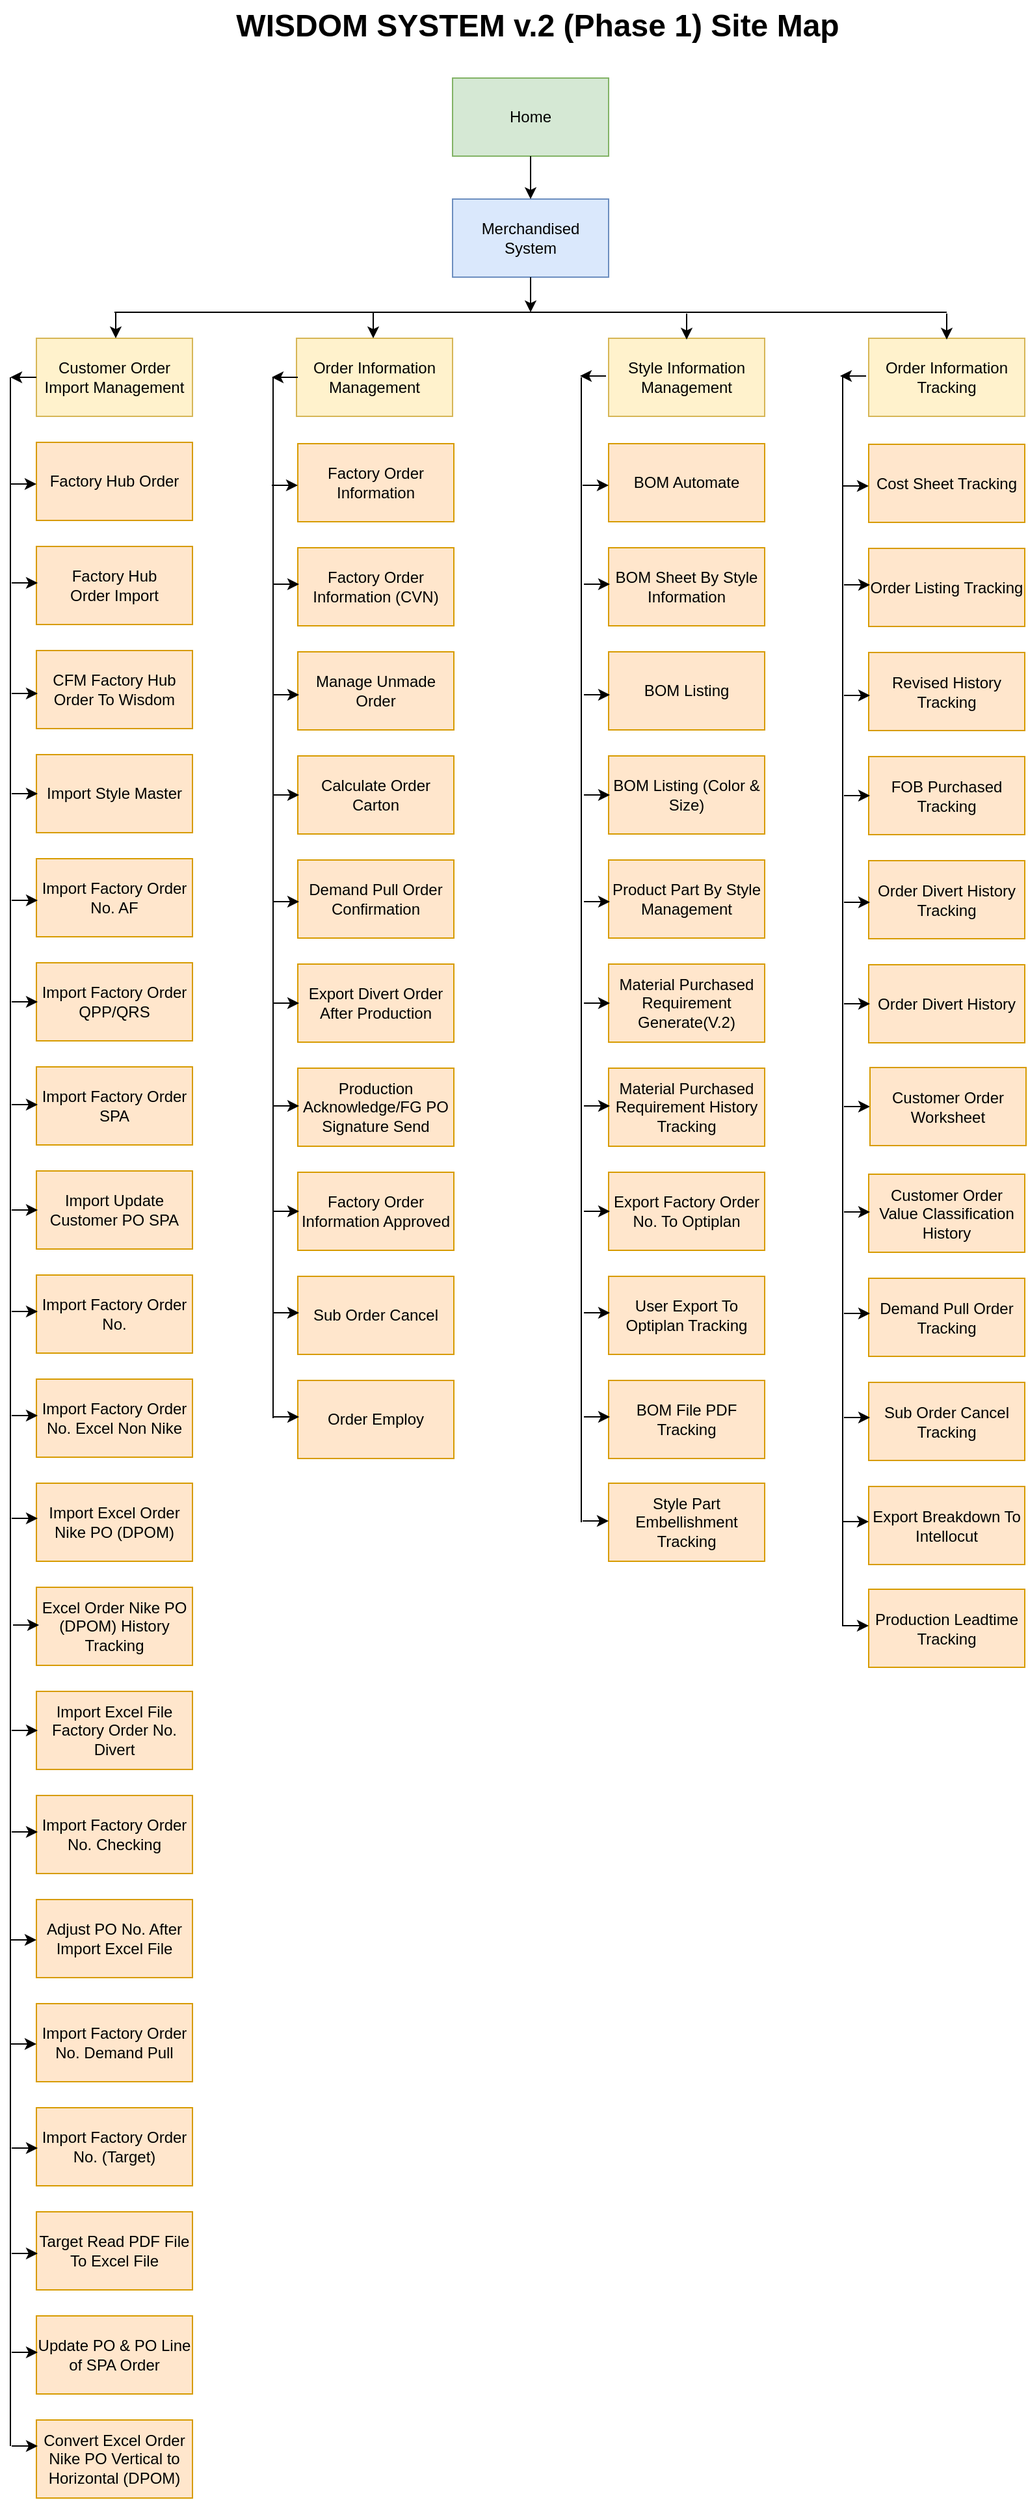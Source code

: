 <mxfile version="26.1.3">
  <diagram name="Page-1" id="Cur46OdMAbrVe5PBTX_T">
    <mxGraphModel dx="1050" dy="557" grid="1" gridSize="10" guides="1" tooltips="1" connect="1" arrows="1" fold="1" page="1" pageScale="1" pageWidth="1100" pageHeight="1700" math="0" shadow="0">
      <root>
        <mxCell id="0" />
        <mxCell id="1" parent="0" />
        <UserObject label="Home" linkTarget="_blank" id="k5f_NmOQ_vTU5sLY7TT8-1">
          <mxCell style="rounded=0;whiteSpace=wrap;html=1;fillColor=#d5e8d4;strokeColor=#82b366;" vertex="1" parent="1">
            <mxGeometry x="360" y="80" width="120" height="60" as="geometry" />
          </mxCell>
        </UserObject>
        <mxCell id="k5f_NmOQ_vTU5sLY7TT8-2" value="WISDOM SYSTEM v.2 (Phase 1) Site Map" style="text;strokeColor=none;fillColor=none;html=1;fontSize=24;fontStyle=1;verticalAlign=middle;align=center;" vertex="1" parent="1">
          <mxGeometry x="375" y="20" width="100" height="40" as="geometry" />
        </mxCell>
        <mxCell id="k5f_NmOQ_vTU5sLY7TT8-3" value="Merchandised System" style="rounded=0;whiteSpace=wrap;html=1;fillColor=#dae8fc;strokeColor=#6c8ebf;" vertex="1" parent="1">
          <mxGeometry x="360" y="173" width="120" height="60" as="geometry" />
        </mxCell>
        <mxCell id="k5f_NmOQ_vTU5sLY7TT8-4" value="Customer Order Import Management" style="rounded=0;whiteSpace=wrap;html=1;fillColor=#fff2cc;strokeColor=#d6b656;" vertex="1" parent="1">
          <mxGeometry x="40" y="280" width="120" height="60" as="geometry" />
        </mxCell>
        <mxCell id="k5f_NmOQ_vTU5sLY7TT8-5" value="Order Information Management" style="rounded=0;whiteSpace=wrap;html=1;fillColor=#fff2cc;strokeColor=#d6b656;" vertex="1" parent="1">
          <mxGeometry x="240" y="280" width="120" height="60" as="geometry" />
        </mxCell>
        <mxCell id="k5f_NmOQ_vTU5sLY7TT8-6" value="Style Information Management" style="rounded=0;whiteSpace=wrap;html=1;fillColor=#fff2cc;strokeColor=#d6b656;" vertex="1" parent="1">
          <mxGeometry x="480" y="280" width="120" height="60" as="geometry" />
        </mxCell>
        <mxCell id="k5f_NmOQ_vTU5sLY7TT8-7" value="Order Information Tracking" style="rounded=0;whiteSpace=wrap;html=1;fillColor=#fff2cc;strokeColor=#d6b656;" vertex="1" parent="1">
          <mxGeometry x="680" y="280" width="120" height="60" as="geometry" />
        </mxCell>
        <mxCell id="k5f_NmOQ_vTU5sLY7TT8-8" value="" style="endArrow=none;html=1;rounded=0;" edge="1" parent="1">
          <mxGeometry width="50" height="50" relative="1" as="geometry">
            <mxPoint x="100" y="260" as="sourcePoint" />
            <mxPoint x="740" y="260" as="targetPoint" />
          </mxGeometry>
        </mxCell>
        <mxCell id="k5f_NmOQ_vTU5sLY7TT8-9" value="" style="endArrow=classic;html=1;rounded=0;exitX=0.5;exitY=1;exitDx=0;exitDy=0;entryX=0.5;entryY=0;entryDx=0;entryDy=0;" edge="1" parent="1" source="k5f_NmOQ_vTU5sLY7TT8-1" target="k5f_NmOQ_vTU5sLY7TT8-3">
          <mxGeometry width="50" height="50" relative="1" as="geometry">
            <mxPoint x="400" y="420" as="sourcePoint" />
            <mxPoint x="450" y="370" as="targetPoint" />
          </mxGeometry>
        </mxCell>
        <mxCell id="k5f_NmOQ_vTU5sLY7TT8-10" value="" style="endArrow=classic;html=1;rounded=0;exitX=0.5;exitY=1;exitDx=0;exitDy=0;" edge="1" parent="1" source="k5f_NmOQ_vTU5sLY7TT8-3">
          <mxGeometry width="50" height="50" relative="1" as="geometry">
            <mxPoint x="420" y="240" as="sourcePoint" />
            <mxPoint x="420" y="260" as="targetPoint" />
          </mxGeometry>
        </mxCell>
        <mxCell id="k5f_NmOQ_vTU5sLY7TT8-11" value="" style="endArrow=classic;html=1;rounded=0;" edge="1" parent="1">
          <mxGeometry width="50" height="50" relative="1" as="geometry">
            <mxPoint x="101" y="260" as="sourcePoint" />
            <mxPoint x="101" y="280" as="targetPoint" />
          </mxGeometry>
        </mxCell>
        <mxCell id="k5f_NmOQ_vTU5sLY7TT8-12" value="" style="endArrow=classic;html=1;rounded=0;" edge="1" parent="1">
          <mxGeometry width="50" height="50" relative="1" as="geometry">
            <mxPoint x="299" y="260" as="sourcePoint" />
            <mxPoint x="299" y="280" as="targetPoint" />
          </mxGeometry>
        </mxCell>
        <mxCell id="k5f_NmOQ_vTU5sLY7TT8-13" value="" style="endArrow=classic;html=1;rounded=0;" edge="1" parent="1">
          <mxGeometry width="50" height="50" relative="1" as="geometry">
            <mxPoint x="540" y="261" as="sourcePoint" />
            <mxPoint x="540" y="281" as="targetPoint" />
          </mxGeometry>
        </mxCell>
        <mxCell id="k5f_NmOQ_vTU5sLY7TT8-14" value="" style="endArrow=classic;html=1;rounded=0;" edge="1" parent="1">
          <mxGeometry width="50" height="50" relative="1" as="geometry">
            <mxPoint x="740" y="261" as="sourcePoint" />
            <mxPoint x="740" y="281" as="targetPoint" />
          </mxGeometry>
        </mxCell>
        <mxCell id="k5f_NmOQ_vTU5sLY7TT8-16" value="Factory Hub Order" style="rounded=0;whiteSpace=wrap;html=1;fillColor=#ffe6cc;strokeColor=#d79b00;" vertex="1" parent="1">
          <mxGeometry x="40" y="360" width="120" height="60" as="geometry" />
        </mxCell>
        <mxCell id="k5f_NmOQ_vTU5sLY7TT8-17" value="Factory Hub Order&amp;nbsp;&lt;span style=&quot;background-color: transparent; color: light-dark(rgb(0, 0, 0), rgb(255, 255, 255));&quot;&gt;Import&lt;/span&gt;" style="rounded=0;whiteSpace=wrap;html=1;fillColor=#ffe6cc;strokeColor=#d79b00;" vertex="1" parent="1">
          <mxGeometry x="40" y="440" width="120" height="60" as="geometry" />
        </mxCell>
        <mxCell id="k5f_NmOQ_vTU5sLY7TT8-18" value="CFM Factory Hub Order To Wisdom" style="rounded=0;whiteSpace=wrap;html=1;fillColor=#ffe6cc;strokeColor=#d79b00;" vertex="1" parent="1">
          <mxGeometry x="40" y="520" width="120" height="60" as="geometry" />
        </mxCell>
        <mxCell id="k5f_NmOQ_vTU5sLY7TT8-19" value="Import Style Master" style="rounded=0;whiteSpace=wrap;html=1;fillColor=#ffe6cc;strokeColor=#d79b00;" vertex="1" parent="1">
          <mxGeometry x="40" y="600" width="120" height="60" as="geometry" />
        </mxCell>
        <mxCell id="k5f_NmOQ_vTU5sLY7TT8-20" value="Import Factory Order No. AF" style="rounded=0;whiteSpace=wrap;html=1;fillColor=#ffe6cc;strokeColor=#d79b00;" vertex="1" parent="1">
          <mxGeometry x="40" y="680" width="120" height="60" as="geometry" />
        </mxCell>
        <mxCell id="k5f_NmOQ_vTU5sLY7TT8-21" value="Import Factory Order QPP/QRS" style="rounded=0;whiteSpace=wrap;html=1;fillColor=#ffe6cc;strokeColor=#d79b00;" vertex="1" parent="1">
          <mxGeometry x="40" y="760" width="120" height="60" as="geometry" />
        </mxCell>
        <mxCell id="k5f_NmOQ_vTU5sLY7TT8-22" value="Import Factory Order SPA" style="rounded=0;whiteSpace=wrap;html=1;fillColor=#ffe6cc;strokeColor=#d79b00;" vertex="1" parent="1">
          <mxGeometry x="40" y="840" width="120" height="60" as="geometry" />
        </mxCell>
        <mxCell id="k5f_NmOQ_vTU5sLY7TT8-23" value="Import Factory Order No. (Target)" style="rounded=0;whiteSpace=wrap;html=1;fillColor=#ffe6cc;strokeColor=#d79b00;" vertex="1" parent="1">
          <mxGeometry x="40" y="1640" width="120" height="60" as="geometry" />
        </mxCell>
        <mxCell id="k5f_NmOQ_vTU5sLY7TT8-24" value="Convert Excel Order Nike PO Vertical to Horizontal (DPOM)" style="rounded=0;whiteSpace=wrap;html=1;fillColor=#ffe6cc;strokeColor=#d79b00;" vertex="1" parent="1">
          <mxGeometry x="40" y="1880" width="120" height="60" as="geometry" />
        </mxCell>
        <mxCell id="k5f_NmOQ_vTU5sLY7TT8-25" value="Update PO &amp;amp; PO Line of SPA Order" style="rounded=0;whiteSpace=wrap;html=1;fillColor=#ffe6cc;strokeColor=#d79b00;" vertex="1" parent="1">
          <mxGeometry x="40" y="1800" width="120" height="60" as="geometry" />
        </mxCell>
        <mxCell id="k5f_NmOQ_vTU5sLY7TT8-26" value="Target Read PDF File To Excel File" style="rounded=0;whiteSpace=wrap;html=1;fillColor=#ffe6cc;strokeColor=#d79b00;" vertex="1" parent="1">
          <mxGeometry x="40" y="1720" width="120" height="60" as="geometry" />
        </mxCell>
        <mxCell id="k5f_NmOQ_vTU5sLY7TT8-27" value="Import Factory Order No. Demand Pull" style="rounded=0;whiteSpace=wrap;html=1;fillColor=#ffe6cc;strokeColor=#d79b00;" vertex="1" parent="1">
          <mxGeometry x="40" y="1560" width="120" height="60" as="geometry" />
        </mxCell>
        <mxCell id="k5f_NmOQ_vTU5sLY7TT8-28" value="Import Excel File Factory Order No. Divert" style="rounded=0;whiteSpace=wrap;html=1;fillColor=#ffe6cc;strokeColor=#d79b00;" vertex="1" parent="1">
          <mxGeometry x="40" y="1320" width="120" height="60" as="geometry" />
        </mxCell>
        <mxCell id="k5f_NmOQ_vTU5sLY7TT8-29" value="Adjust PO No. After Import Excel File" style="rounded=0;whiteSpace=wrap;html=1;fillColor=#ffe6cc;strokeColor=#d79b00;" vertex="1" parent="1">
          <mxGeometry x="40" y="1480" width="120" height="60" as="geometry" />
        </mxCell>
        <mxCell id="k5f_NmOQ_vTU5sLY7TT8-30" value="Import Factory Order No. Checking" style="rounded=0;whiteSpace=wrap;html=1;fillColor=#ffe6cc;strokeColor=#d79b00;" vertex="1" parent="1">
          <mxGeometry x="40" y="1400" width="120" height="60" as="geometry" />
        </mxCell>
        <mxCell id="k5f_NmOQ_vTU5sLY7TT8-31" value="Excel Order Nike PO (DPOM) History Tracking" style="rounded=0;whiteSpace=wrap;html=1;fillColor=#ffe6cc;strokeColor=#d79b00;" vertex="1" parent="1">
          <mxGeometry x="40" y="1240" width="120" height="60" as="geometry" />
        </mxCell>
        <mxCell id="k5f_NmOQ_vTU5sLY7TT8-32" value="Import Excel Order Nike PO (DPOM)" style="rounded=0;whiteSpace=wrap;html=1;fillColor=#ffe6cc;strokeColor=#d79b00;" vertex="1" parent="1">
          <mxGeometry x="40" y="1160" width="120" height="60" as="geometry" />
        </mxCell>
        <mxCell id="k5f_NmOQ_vTU5sLY7TT8-33" value="Import Factory Order No. Excel Non Nike" style="rounded=0;whiteSpace=wrap;html=1;fillColor=#ffe6cc;strokeColor=#d79b00;" vertex="1" parent="1">
          <mxGeometry x="40" y="1080" width="120" height="60" as="geometry" />
        </mxCell>
        <mxCell id="k5f_NmOQ_vTU5sLY7TT8-34" value="Import Factory Order No." style="rounded=0;whiteSpace=wrap;html=1;fillColor=#ffe6cc;strokeColor=#d79b00;" vertex="1" parent="1">
          <mxGeometry x="40" y="1000" width="120" height="60" as="geometry" />
        </mxCell>
        <mxCell id="k5f_NmOQ_vTU5sLY7TT8-35" value="Import Update Customer PO SPA" style="rounded=0;whiteSpace=wrap;html=1;fillColor=#ffe6cc;strokeColor=#d79b00;" vertex="1" parent="1">
          <mxGeometry x="40" y="920" width="120" height="60" as="geometry" />
        </mxCell>
        <mxCell id="k5f_NmOQ_vTU5sLY7TT8-36" value="" style="endArrow=none;html=1;rounded=0;" edge="1" parent="1">
          <mxGeometry width="50" height="50" relative="1" as="geometry">
            <mxPoint x="20" y="1900" as="sourcePoint" />
            <mxPoint x="20" y="310" as="targetPoint" />
          </mxGeometry>
        </mxCell>
        <mxCell id="k5f_NmOQ_vTU5sLY7TT8-39" value="" style="endArrow=classic;html=1;rounded=0;entryX=0;entryY=0.5;entryDx=0;entryDy=0;" edge="1" parent="1">
          <mxGeometry width="50" height="50" relative="1" as="geometry">
            <mxPoint x="20" y="392" as="sourcePoint" />
            <mxPoint x="40" y="392" as="targetPoint" />
          </mxGeometry>
        </mxCell>
        <mxCell id="k5f_NmOQ_vTU5sLY7TT8-40" value="" style="endArrow=classic;html=1;rounded=0;exitX=0;exitY=0.5;exitDx=0;exitDy=0;" edge="1" parent="1" source="k5f_NmOQ_vTU5sLY7TT8-4">
          <mxGeometry width="50" height="50" relative="1" as="geometry">
            <mxPoint x="700" y="440" as="sourcePoint" />
            <mxPoint x="20" y="310" as="targetPoint" />
          </mxGeometry>
        </mxCell>
        <mxCell id="k5f_NmOQ_vTU5sLY7TT8-41" value="" style="endArrow=classic;html=1;rounded=0;entryX=0;entryY=0.5;entryDx=0;entryDy=0;" edge="1" parent="1">
          <mxGeometry width="50" height="50" relative="1" as="geometry">
            <mxPoint x="21" y="468" as="sourcePoint" />
            <mxPoint x="41" y="468" as="targetPoint" />
          </mxGeometry>
        </mxCell>
        <mxCell id="k5f_NmOQ_vTU5sLY7TT8-42" value="" style="endArrow=classic;html=1;rounded=0;entryX=0;entryY=0.5;entryDx=0;entryDy=0;" edge="1" parent="1">
          <mxGeometry width="50" height="50" relative="1" as="geometry">
            <mxPoint x="21" y="1028" as="sourcePoint" />
            <mxPoint x="41" y="1028" as="targetPoint" />
          </mxGeometry>
        </mxCell>
        <mxCell id="k5f_NmOQ_vTU5sLY7TT8-43" value="" style="endArrow=classic;html=1;rounded=0;entryX=0;entryY=0.5;entryDx=0;entryDy=0;" edge="1" parent="1">
          <mxGeometry width="50" height="50" relative="1" as="geometry">
            <mxPoint x="21" y="950" as="sourcePoint" />
            <mxPoint x="41" y="950" as="targetPoint" />
          </mxGeometry>
        </mxCell>
        <mxCell id="k5f_NmOQ_vTU5sLY7TT8-44" value="" style="endArrow=classic;html=1;rounded=0;entryX=0;entryY=0.5;entryDx=0;entryDy=0;" edge="1" parent="1">
          <mxGeometry width="50" height="50" relative="1" as="geometry">
            <mxPoint x="21" y="1108" as="sourcePoint" />
            <mxPoint x="41" y="1108" as="targetPoint" />
          </mxGeometry>
        </mxCell>
        <mxCell id="k5f_NmOQ_vTU5sLY7TT8-45" value="" style="endArrow=classic;html=1;rounded=0;entryX=0;entryY=0.5;entryDx=0;entryDy=0;" edge="1" parent="1">
          <mxGeometry width="50" height="50" relative="1" as="geometry">
            <mxPoint x="21" y="1187" as="sourcePoint" />
            <mxPoint x="41" y="1187" as="targetPoint" />
          </mxGeometry>
        </mxCell>
        <mxCell id="k5f_NmOQ_vTU5sLY7TT8-46" value="" style="endArrow=classic;html=1;rounded=0;entryX=0;entryY=0.5;entryDx=0;entryDy=0;" edge="1" parent="1">
          <mxGeometry width="50" height="50" relative="1" as="geometry">
            <mxPoint x="22" y="1269" as="sourcePoint" />
            <mxPoint x="42" y="1269" as="targetPoint" />
          </mxGeometry>
        </mxCell>
        <mxCell id="k5f_NmOQ_vTU5sLY7TT8-47" value="" style="endArrow=classic;html=1;rounded=0;entryX=0;entryY=0.5;entryDx=0;entryDy=0;" edge="1" parent="1">
          <mxGeometry width="50" height="50" relative="1" as="geometry">
            <mxPoint x="21" y="1350" as="sourcePoint" />
            <mxPoint x="41" y="1350" as="targetPoint" />
          </mxGeometry>
        </mxCell>
        <mxCell id="k5f_NmOQ_vTU5sLY7TT8-48" value="" style="endArrow=classic;html=1;rounded=0;entryX=0;entryY=0.5;entryDx=0;entryDy=0;" edge="1" parent="1">
          <mxGeometry width="50" height="50" relative="1" as="geometry">
            <mxPoint x="21" y="1428" as="sourcePoint" />
            <mxPoint x="41" y="1428" as="targetPoint" />
          </mxGeometry>
        </mxCell>
        <mxCell id="k5f_NmOQ_vTU5sLY7TT8-49" value="" style="endArrow=classic;html=1;rounded=0;entryX=0;entryY=0.5;entryDx=0;entryDy=0;" edge="1" parent="1">
          <mxGeometry width="50" height="50" relative="1" as="geometry">
            <mxPoint x="20" y="1511" as="sourcePoint" />
            <mxPoint x="40" y="1511" as="targetPoint" />
          </mxGeometry>
        </mxCell>
        <mxCell id="k5f_NmOQ_vTU5sLY7TT8-50" value="" style="endArrow=classic;html=1;rounded=0;entryX=0;entryY=0.5;entryDx=0;entryDy=0;" edge="1" parent="1">
          <mxGeometry width="50" height="50" relative="1" as="geometry">
            <mxPoint x="20" y="1591" as="sourcePoint" />
            <mxPoint x="40" y="1591" as="targetPoint" />
          </mxGeometry>
        </mxCell>
        <mxCell id="k5f_NmOQ_vTU5sLY7TT8-52" value="" style="endArrow=classic;html=1;rounded=0;entryX=0;entryY=0.5;entryDx=0;entryDy=0;" edge="1" parent="1">
          <mxGeometry width="50" height="50" relative="1" as="geometry">
            <mxPoint x="21" y="1671" as="sourcePoint" />
            <mxPoint x="41" y="1671" as="targetPoint" />
          </mxGeometry>
        </mxCell>
        <mxCell id="k5f_NmOQ_vTU5sLY7TT8-61" value="" style="endArrow=classic;html=1;rounded=0;entryX=0;entryY=0.5;entryDx=0;entryDy=0;" edge="1" parent="1">
          <mxGeometry width="50" height="50" relative="1" as="geometry">
            <mxPoint x="21" y="1900" as="sourcePoint" />
            <mxPoint x="41" y="1900" as="targetPoint" />
          </mxGeometry>
        </mxCell>
        <mxCell id="k5f_NmOQ_vTU5sLY7TT8-62" value="" style="endArrow=classic;html=1;rounded=0;entryX=0;entryY=0.5;entryDx=0;entryDy=0;" edge="1" parent="1">
          <mxGeometry width="50" height="50" relative="1" as="geometry">
            <mxPoint x="21" y="1828" as="sourcePoint" />
            <mxPoint x="41" y="1828" as="targetPoint" />
          </mxGeometry>
        </mxCell>
        <mxCell id="k5f_NmOQ_vTU5sLY7TT8-63" value="" style="endArrow=classic;html=1;rounded=0;entryX=0;entryY=0.5;entryDx=0;entryDy=0;" edge="1" parent="1">
          <mxGeometry width="50" height="50" relative="1" as="geometry">
            <mxPoint x="21" y="1752" as="sourcePoint" />
            <mxPoint x="41" y="1752" as="targetPoint" />
          </mxGeometry>
        </mxCell>
        <mxCell id="k5f_NmOQ_vTU5sLY7TT8-65" value="" style="endArrow=classic;html=1;rounded=0;entryX=0;entryY=0.5;entryDx=0;entryDy=0;" edge="1" parent="1">
          <mxGeometry width="50" height="50" relative="1" as="geometry">
            <mxPoint x="21" y="869" as="sourcePoint" />
            <mxPoint x="41" y="869" as="targetPoint" />
          </mxGeometry>
        </mxCell>
        <mxCell id="k5f_NmOQ_vTU5sLY7TT8-66" value="" style="endArrow=classic;html=1;rounded=0;entryX=0;entryY=0.5;entryDx=0;entryDy=0;" edge="1" parent="1">
          <mxGeometry width="50" height="50" relative="1" as="geometry">
            <mxPoint x="21" y="790" as="sourcePoint" />
            <mxPoint x="41" y="790" as="targetPoint" />
          </mxGeometry>
        </mxCell>
        <mxCell id="k5f_NmOQ_vTU5sLY7TT8-67" value="" style="endArrow=classic;html=1;rounded=0;entryX=0;entryY=0.5;entryDx=0;entryDy=0;" edge="1" parent="1">
          <mxGeometry width="50" height="50" relative="1" as="geometry">
            <mxPoint x="21" y="712" as="sourcePoint" />
            <mxPoint x="41" y="712" as="targetPoint" />
          </mxGeometry>
        </mxCell>
        <mxCell id="k5f_NmOQ_vTU5sLY7TT8-68" value="" style="endArrow=classic;html=1;rounded=0;entryX=0;entryY=0.5;entryDx=0;entryDy=0;" edge="1" parent="1">
          <mxGeometry width="50" height="50" relative="1" as="geometry">
            <mxPoint x="21" y="630" as="sourcePoint" />
            <mxPoint x="41" y="630" as="targetPoint" />
          </mxGeometry>
        </mxCell>
        <mxCell id="k5f_NmOQ_vTU5sLY7TT8-69" value="" style="endArrow=classic;html=1;rounded=0;entryX=0;entryY=0.5;entryDx=0;entryDy=0;" edge="1" parent="1">
          <mxGeometry width="50" height="50" relative="1" as="geometry">
            <mxPoint x="21" y="553" as="sourcePoint" />
            <mxPoint x="41" y="553" as="targetPoint" />
          </mxGeometry>
        </mxCell>
        <mxCell id="k5f_NmOQ_vTU5sLY7TT8-70" value="Factory Order Information" style="rounded=0;whiteSpace=wrap;html=1;fillColor=#ffe6cc;strokeColor=#d79b00;" vertex="1" parent="1">
          <mxGeometry x="241" y="361" width="120" height="60" as="geometry" />
        </mxCell>
        <mxCell id="k5f_NmOQ_vTU5sLY7TT8-71" value="Factory Order Information (CVN)" style="rounded=0;whiteSpace=wrap;html=1;fillColor=#ffe6cc;strokeColor=#d79b00;" vertex="1" parent="1">
          <mxGeometry x="241" y="441" width="120" height="60" as="geometry" />
        </mxCell>
        <mxCell id="k5f_NmOQ_vTU5sLY7TT8-72" value="Manage Unmade Order" style="rounded=0;whiteSpace=wrap;html=1;fillColor=#ffe6cc;strokeColor=#d79b00;" vertex="1" parent="1">
          <mxGeometry x="241" y="521" width="120" height="60" as="geometry" />
        </mxCell>
        <mxCell id="k5f_NmOQ_vTU5sLY7TT8-73" value="Calculate Order Carton" style="rounded=0;whiteSpace=wrap;html=1;fillColor=#ffe6cc;strokeColor=#d79b00;" vertex="1" parent="1">
          <mxGeometry x="241" y="601" width="120" height="60" as="geometry" />
        </mxCell>
        <mxCell id="k5f_NmOQ_vTU5sLY7TT8-74" value="Demand Pull Order Confirmation" style="rounded=0;whiteSpace=wrap;html=1;fillColor=#ffe6cc;strokeColor=#d79b00;" vertex="1" parent="1">
          <mxGeometry x="241" y="681" width="120" height="60" as="geometry" />
        </mxCell>
        <mxCell id="k5f_NmOQ_vTU5sLY7TT8-75" value="Export Divert Order After Production" style="rounded=0;whiteSpace=wrap;html=1;fillColor=#ffe6cc;strokeColor=#d79b00;" vertex="1" parent="1">
          <mxGeometry x="241" y="761" width="120" height="60" as="geometry" />
        </mxCell>
        <mxCell id="k5f_NmOQ_vTU5sLY7TT8-76" value="Production Acknowledge/FG PO Signature Send" style="rounded=0;whiteSpace=wrap;html=1;fillColor=#ffe6cc;strokeColor=#d79b00;" vertex="1" parent="1">
          <mxGeometry x="241" y="841" width="120" height="60" as="geometry" />
        </mxCell>
        <mxCell id="k5f_NmOQ_vTU5sLY7TT8-87" value="Order Employ" style="rounded=0;whiteSpace=wrap;html=1;fillColor=#ffe6cc;strokeColor=#d79b00;" vertex="1" parent="1">
          <mxGeometry x="241" y="1081" width="120" height="60" as="geometry" />
        </mxCell>
        <mxCell id="k5f_NmOQ_vTU5sLY7TT8-88" value="Sub Order Cancel" style="rounded=0;whiteSpace=wrap;html=1;fillColor=#ffe6cc;strokeColor=#d79b00;" vertex="1" parent="1">
          <mxGeometry x="241" y="1001" width="120" height="60" as="geometry" />
        </mxCell>
        <mxCell id="k5f_NmOQ_vTU5sLY7TT8-89" value="Factory Order Information Approved" style="rounded=0;whiteSpace=wrap;html=1;fillColor=#ffe6cc;strokeColor=#d79b00;" vertex="1" parent="1">
          <mxGeometry x="241" y="921" width="120" height="60" as="geometry" />
        </mxCell>
        <mxCell id="k5f_NmOQ_vTU5sLY7TT8-90" value="" style="endArrow=classic;html=1;rounded=0;entryX=0;entryY=0.5;entryDx=0;entryDy=0;" edge="1" parent="1">
          <mxGeometry width="50" height="50" relative="1" as="geometry">
            <mxPoint x="221" y="393" as="sourcePoint" />
            <mxPoint x="241" y="393" as="targetPoint" />
          </mxGeometry>
        </mxCell>
        <mxCell id="k5f_NmOQ_vTU5sLY7TT8-91" value="" style="endArrow=classic;html=1;rounded=0;entryX=0;entryY=0.5;entryDx=0;entryDy=0;" edge="1" parent="1">
          <mxGeometry width="50" height="50" relative="1" as="geometry">
            <mxPoint x="222" y="469" as="sourcePoint" />
            <mxPoint x="242" y="469" as="targetPoint" />
          </mxGeometry>
        </mxCell>
        <mxCell id="k5f_NmOQ_vTU5sLY7TT8-92" value="" style="endArrow=classic;html=1;rounded=0;entryX=0;entryY=0.5;entryDx=0;entryDy=0;" edge="1" parent="1">
          <mxGeometry width="50" height="50" relative="1" as="geometry">
            <mxPoint x="222" y="1029" as="sourcePoint" />
            <mxPoint x="242" y="1029" as="targetPoint" />
          </mxGeometry>
        </mxCell>
        <mxCell id="k5f_NmOQ_vTU5sLY7TT8-93" value="" style="endArrow=classic;html=1;rounded=0;entryX=0;entryY=0.5;entryDx=0;entryDy=0;" edge="1" parent="1">
          <mxGeometry width="50" height="50" relative="1" as="geometry">
            <mxPoint x="222" y="951" as="sourcePoint" />
            <mxPoint x="242" y="951" as="targetPoint" />
          </mxGeometry>
        </mxCell>
        <mxCell id="k5f_NmOQ_vTU5sLY7TT8-94" value="" style="endArrow=classic;html=1;rounded=0;entryX=0;entryY=0.5;entryDx=0;entryDy=0;" edge="1" parent="1">
          <mxGeometry width="50" height="50" relative="1" as="geometry">
            <mxPoint x="222" y="1109" as="sourcePoint" />
            <mxPoint x="242" y="1109" as="targetPoint" />
          </mxGeometry>
        </mxCell>
        <mxCell id="k5f_NmOQ_vTU5sLY7TT8-105" value="" style="endArrow=classic;html=1;rounded=0;entryX=0;entryY=0.5;entryDx=0;entryDy=0;" edge="1" parent="1">
          <mxGeometry width="50" height="50" relative="1" as="geometry">
            <mxPoint x="222" y="870" as="sourcePoint" />
            <mxPoint x="242" y="870" as="targetPoint" />
          </mxGeometry>
        </mxCell>
        <mxCell id="k5f_NmOQ_vTU5sLY7TT8-106" value="" style="endArrow=classic;html=1;rounded=0;entryX=0;entryY=0.5;entryDx=0;entryDy=0;" edge="1" parent="1">
          <mxGeometry width="50" height="50" relative="1" as="geometry">
            <mxPoint x="222" y="791" as="sourcePoint" />
            <mxPoint x="242" y="791" as="targetPoint" />
          </mxGeometry>
        </mxCell>
        <mxCell id="k5f_NmOQ_vTU5sLY7TT8-107" value="" style="endArrow=classic;html=1;rounded=0;entryX=0;entryY=0.5;entryDx=0;entryDy=0;" edge="1" parent="1">
          <mxGeometry width="50" height="50" relative="1" as="geometry">
            <mxPoint x="222" y="713" as="sourcePoint" />
            <mxPoint x="242" y="713" as="targetPoint" />
          </mxGeometry>
        </mxCell>
        <mxCell id="k5f_NmOQ_vTU5sLY7TT8-108" value="" style="endArrow=classic;html=1;rounded=0;entryX=0;entryY=0.5;entryDx=0;entryDy=0;" edge="1" parent="1">
          <mxGeometry width="50" height="50" relative="1" as="geometry">
            <mxPoint x="222" y="631" as="sourcePoint" />
            <mxPoint x="242" y="631" as="targetPoint" />
          </mxGeometry>
        </mxCell>
        <mxCell id="k5f_NmOQ_vTU5sLY7TT8-109" value="" style="endArrow=classic;html=1;rounded=0;entryX=0;entryY=0.5;entryDx=0;entryDy=0;" edge="1" parent="1">
          <mxGeometry width="50" height="50" relative="1" as="geometry">
            <mxPoint x="222" y="554" as="sourcePoint" />
            <mxPoint x="242" y="554" as="targetPoint" />
          </mxGeometry>
        </mxCell>
        <mxCell id="k5f_NmOQ_vTU5sLY7TT8-110" value="" style="endArrow=none;html=1;rounded=0;" edge="1" parent="1">
          <mxGeometry width="50" height="50" relative="1" as="geometry">
            <mxPoint x="222" y="1110" as="sourcePoint" />
            <mxPoint x="222" y="310" as="targetPoint" />
          </mxGeometry>
        </mxCell>
        <mxCell id="k5f_NmOQ_vTU5sLY7TT8-111" value="" style="endArrow=classic;html=1;rounded=0;exitX=0;exitY=0.5;exitDx=0;exitDy=0;" edge="1" parent="1">
          <mxGeometry width="50" height="50" relative="1" as="geometry">
            <mxPoint x="241" y="310" as="sourcePoint" />
            <mxPoint x="221" y="310" as="targetPoint" />
          </mxGeometry>
        </mxCell>
        <mxCell id="k5f_NmOQ_vTU5sLY7TT8-112" value="BOM Automate" style="rounded=0;whiteSpace=wrap;html=1;fillColor=#ffe6cc;strokeColor=#d79b00;" vertex="1" parent="1">
          <mxGeometry x="480" y="361" width="120" height="60" as="geometry" />
        </mxCell>
        <mxCell id="k5f_NmOQ_vTU5sLY7TT8-113" value="BOM Sheet By Style Information" style="rounded=0;whiteSpace=wrap;html=1;fillColor=#ffe6cc;strokeColor=#d79b00;" vertex="1" parent="1">
          <mxGeometry x="480" y="441" width="120" height="60" as="geometry" />
        </mxCell>
        <mxCell id="k5f_NmOQ_vTU5sLY7TT8-114" value="BOM Listing" style="rounded=0;whiteSpace=wrap;html=1;fillColor=#ffe6cc;strokeColor=#d79b00;" vertex="1" parent="1">
          <mxGeometry x="480" y="521" width="120" height="60" as="geometry" />
        </mxCell>
        <mxCell id="k5f_NmOQ_vTU5sLY7TT8-115" value="BOM Listing (Color &amp;amp; Size)" style="rounded=0;whiteSpace=wrap;html=1;fillColor=#ffe6cc;strokeColor=#d79b00;" vertex="1" parent="1">
          <mxGeometry x="480" y="601" width="120" height="60" as="geometry" />
        </mxCell>
        <mxCell id="k5f_NmOQ_vTU5sLY7TT8-116" value="Product Part By Style Management" style="rounded=0;whiteSpace=wrap;html=1;fillColor=#ffe6cc;strokeColor=#d79b00;" vertex="1" parent="1">
          <mxGeometry x="480" y="681" width="120" height="60" as="geometry" />
        </mxCell>
        <mxCell id="k5f_NmOQ_vTU5sLY7TT8-117" value="Material Purchased Requirement Generate(V.2)" style="rounded=0;whiteSpace=wrap;html=1;fillColor=#ffe6cc;strokeColor=#d79b00;" vertex="1" parent="1">
          <mxGeometry x="480" y="761" width="120" height="60" as="geometry" />
        </mxCell>
        <mxCell id="k5f_NmOQ_vTU5sLY7TT8-118" value="Material Purchased Requirement History Tracking" style="rounded=0;whiteSpace=wrap;html=1;fillColor=#ffe6cc;strokeColor=#d79b00;" vertex="1" parent="1">
          <mxGeometry x="480" y="841" width="120" height="60" as="geometry" />
        </mxCell>
        <mxCell id="k5f_NmOQ_vTU5sLY7TT8-119" value="BOM File PDF Tracking" style="rounded=0;whiteSpace=wrap;html=1;fillColor=#ffe6cc;strokeColor=#d79b00;" vertex="1" parent="1">
          <mxGeometry x="480" y="1081" width="120" height="60" as="geometry" />
        </mxCell>
        <mxCell id="k5f_NmOQ_vTU5sLY7TT8-120" value="User Export To Optiplan Tracking" style="rounded=0;whiteSpace=wrap;html=1;fillColor=#ffe6cc;strokeColor=#d79b00;" vertex="1" parent="1">
          <mxGeometry x="480" y="1001" width="120" height="60" as="geometry" />
        </mxCell>
        <mxCell id="k5f_NmOQ_vTU5sLY7TT8-121" value="Export Factory Order No. To Optiplan" style="rounded=0;whiteSpace=wrap;html=1;fillColor=#ffe6cc;strokeColor=#d79b00;" vertex="1" parent="1">
          <mxGeometry x="480" y="921" width="120" height="60" as="geometry" />
        </mxCell>
        <mxCell id="k5f_NmOQ_vTU5sLY7TT8-122" value="" style="endArrow=classic;html=1;rounded=0;entryX=0;entryY=0.5;entryDx=0;entryDy=0;" edge="1" parent="1">
          <mxGeometry width="50" height="50" relative="1" as="geometry">
            <mxPoint x="460" y="393" as="sourcePoint" />
            <mxPoint x="480" y="393" as="targetPoint" />
          </mxGeometry>
        </mxCell>
        <mxCell id="k5f_NmOQ_vTU5sLY7TT8-123" value="" style="endArrow=classic;html=1;rounded=0;entryX=0;entryY=0.5;entryDx=0;entryDy=0;" edge="1" parent="1">
          <mxGeometry width="50" height="50" relative="1" as="geometry">
            <mxPoint x="461" y="469" as="sourcePoint" />
            <mxPoint x="481" y="469" as="targetPoint" />
          </mxGeometry>
        </mxCell>
        <mxCell id="k5f_NmOQ_vTU5sLY7TT8-124" value="" style="endArrow=classic;html=1;rounded=0;entryX=0;entryY=0.5;entryDx=0;entryDy=0;" edge="1" parent="1">
          <mxGeometry width="50" height="50" relative="1" as="geometry">
            <mxPoint x="461" y="1029" as="sourcePoint" />
            <mxPoint x="481" y="1029" as="targetPoint" />
          </mxGeometry>
        </mxCell>
        <mxCell id="k5f_NmOQ_vTU5sLY7TT8-125" value="" style="endArrow=classic;html=1;rounded=0;entryX=0;entryY=0.5;entryDx=0;entryDy=0;" edge="1" parent="1">
          <mxGeometry width="50" height="50" relative="1" as="geometry">
            <mxPoint x="461" y="951" as="sourcePoint" />
            <mxPoint x="481" y="951" as="targetPoint" />
          </mxGeometry>
        </mxCell>
        <mxCell id="k5f_NmOQ_vTU5sLY7TT8-126" value="" style="endArrow=classic;html=1;rounded=0;entryX=0;entryY=0.5;entryDx=0;entryDy=0;" edge="1" parent="1">
          <mxGeometry width="50" height="50" relative="1" as="geometry">
            <mxPoint x="461" y="1109" as="sourcePoint" />
            <mxPoint x="481" y="1109" as="targetPoint" />
          </mxGeometry>
        </mxCell>
        <mxCell id="k5f_NmOQ_vTU5sLY7TT8-127" value="" style="endArrow=classic;html=1;rounded=0;entryX=0;entryY=0.5;entryDx=0;entryDy=0;" edge="1" parent="1">
          <mxGeometry width="50" height="50" relative="1" as="geometry">
            <mxPoint x="461" y="870" as="sourcePoint" />
            <mxPoint x="481" y="870" as="targetPoint" />
          </mxGeometry>
        </mxCell>
        <mxCell id="k5f_NmOQ_vTU5sLY7TT8-128" value="" style="endArrow=classic;html=1;rounded=0;entryX=0;entryY=0.5;entryDx=0;entryDy=0;" edge="1" parent="1">
          <mxGeometry width="50" height="50" relative="1" as="geometry">
            <mxPoint x="461" y="791" as="sourcePoint" />
            <mxPoint x="481" y="791" as="targetPoint" />
          </mxGeometry>
        </mxCell>
        <mxCell id="k5f_NmOQ_vTU5sLY7TT8-129" value="" style="endArrow=classic;html=1;rounded=0;entryX=0;entryY=0.5;entryDx=0;entryDy=0;" edge="1" parent="1">
          <mxGeometry width="50" height="50" relative="1" as="geometry">
            <mxPoint x="461" y="713" as="sourcePoint" />
            <mxPoint x="481" y="713" as="targetPoint" />
          </mxGeometry>
        </mxCell>
        <mxCell id="k5f_NmOQ_vTU5sLY7TT8-130" value="" style="endArrow=classic;html=1;rounded=0;entryX=0;entryY=0.5;entryDx=0;entryDy=0;" edge="1" parent="1">
          <mxGeometry width="50" height="50" relative="1" as="geometry">
            <mxPoint x="461" y="631" as="sourcePoint" />
            <mxPoint x="481" y="631" as="targetPoint" />
          </mxGeometry>
        </mxCell>
        <mxCell id="k5f_NmOQ_vTU5sLY7TT8-131" value="" style="endArrow=classic;html=1;rounded=0;entryX=0;entryY=0.5;entryDx=0;entryDy=0;" edge="1" parent="1">
          <mxGeometry width="50" height="50" relative="1" as="geometry">
            <mxPoint x="461" y="554" as="sourcePoint" />
            <mxPoint x="481" y="554" as="targetPoint" />
          </mxGeometry>
        </mxCell>
        <mxCell id="k5f_NmOQ_vTU5sLY7TT8-132" value="" style="endArrow=classic;html=1;rounded=0;exitX=0;exitY=0.5;exitDx=0;exitDy=0;" edge="1" parent="1">
          <mxGeometry width="50" height="50" relative="1" as="geometry">
            <mxPoint x="478" y="309" as="sourcePoint" />
            <mxPoint x="458" y="309" as="targetPoint" />
          </mxGeometry>
        </mxCell>
        <mxCell id="k5f_NmOQ_vTU5sLY7TT8-133" value="Style Part Embellishment Tracking" style="rounded=0;whiteSpace=wrap;html=1;fillColor=#ffe6cc;strokeColor=#d79b00;" vertex="1" parent="1">
          <mxGeometry x="480" y="1160" width="120" height="60" as="geometry" />
        </mxCell>
        <mxCell id="k5f_NmOQ_vTU5sLY7TT8-134" value="" style="endArrow=classic;html=1;rounded=0;entryX=0;entryY=0.5;entryDx=0;entryDy=0;" edge="1" parent="1">
          <mxGeometry width="50" height="50" relative="1" as="geometry">
            <mxPoint x="460" y="1189" as="sourcePoint" />
            <mxPoint x="480" y="1189" as="targetPoint" />
          </mxGeometry>
        </mxCell>
        <mxCell id="k5f_NmOQ_vTU5sLY7TT8-135" value="" style="endArrow=none;html=1;rounded=0;" edge="1" parent="1">
          <mxGeometry width="50" height="50" relative="1" as="geometry">
            <mxPoint x="459" y="1190" as="sourcePoint" />
            <mxPoint x="459" y="310" as="targetPoint" />
          </mxGeometry>
        </mxCell>
        <mxCell id="k5f_NmOQ_vTU5sLY7TT8-136" value="Cost Sheet Tracking" style="rounded=0;whiteSpace=wrap;html=1;fillColor=#ffe6cc;strokeColor=#d79b00;" vertex="1" parent="1">
          <mxGeometry x="680" y="361.5" width="120" height="60" as="geometry" />
        </mxCell>
        <mxCell id="k5f_NmOQ_vTU5sLY7TT8-137" value="Order Listing Tracking" style="rounded=0;whiteSpace=wrap;html=1;fillColor=#ffe6cc;strokeColor=#d79b00;" vertex="1" parent="1">
          <mxGeometry x="680" y="441.5" width="120" height="60" as="geometry" />
        </mxCell>
        <mxCell id="k5f_NmOQ_vTU5sLY7TT8-138" value="Revised History Tracking" style="rounded=0;whiteSpace=wrap;html=1;fillColor=#ffe6cc;strokeColor=#d79b00;" vertex="1" parent="1">
          <mxGeometry x="680" y="521.5" width="120" height="60" as="geometry" />
        </mxCell>
        <mxCell id="k5f_NmOQ_vTU5sLY7TT8-139" value="FOB Purchased Tracking" style="rounded=0;whiteSpace=wrap;html=1;fillColor=#ffe6cc;strokeColor=#d79b00;" vertex="1" parent="1">
          <mxGeometry x="680" y="601.5" width="120" height="60" as="geometry" />
        </mxCell>
        <mxCell id="k5f_NmOQ_vTU5sLY7TT8-140" value="Order Divert History Tracking" style="rounded=0;whiteSpace=wrap;html=1;fillColor=#ffe6cc;strokeColor=#d79b00;" vertex="1" parent="1">
          <mxGeometry x="680" y="681.5" width="120" height="60" as="geometry" />
        </mxCell>
        <mxCell id="k5f_NmOQ_vTU5sLY7TT8-141" value="Order Divert History" style="rounded=0;whiteSpace=wrap;html=1;fillColor=#ffe6cc;strokeColor=#d79b00;" vertex="1" parent="1">
          <mxGeometry x="680" y="761.5" width="120" height="60" as="geometry" />
        </mxCell>
        <mxCell id="k5f_NmOQ_vTU5sLY7TT8-142" value="Customer Order Value Classification History" style="rounded=0;whiteSpace=wrap;html=1;fillColor=#ffe6cc;strokeColor=#d79b00;" vertex="1" parent="1">
          <mxGeometry x="680" y="922.5" width="120" height="60" as="geometry" />
        </mxCell>
        <mxCell id="k5f_NmOQ_vTU5sLY7TT8-143" value="Export Breakdown To Intellocut" style="rounded=0;whiteSpace=wrap;html=1;fillColor=#ffe6cc;strokeColor=#d79b00;" vertex="1" parent="1">
          <mxGeometry x="680" y="1162.5" width="120" height="60" as="geometry" />
        </mxCell>
        <mxCell id="k5f_NmOQ_vTU5sLY7TT8-144" value="Sub Order Cancel Tracking" style="rounded=0;whiteSpace=wrap;html=1;fillColor=#ffe6cc;strokeColor=#d79b00;" vertex="1" parent="1">
          <mxGeometry x="680" y="1082.5" width="120" height="60" as="geometry" />
        </mxCell>
        <mxCell id="k5f_NmOQ_vTU5sLY7TT8-145" value="Demand Pull Order Tracking" style="rounded=0;whiteSpace=wrap;html=1;fillColor=#ffe6cc;strokeColor=#d79b00;" vertex="1" parent="1">
          <mxGeometry x="680" y="1002.5" width="120" height="60" as="geometry" />
        </mxCell>
        <mxCell id="k5f_NmOQ_vTU5sLY7TT8-146" value="" style="endArrow=classic;html=1;rounded=0;entryX=0;entryY=0.5;entryDx=0;entryDy=0;" edge="1" parent="1">
          <mxGeometry width="50" height="50" relative="1" as="geometry">
            <mxPoint x="660" y="393.5" as="sourcePoint" />
            <mxPoint x="680" y="393.5" as="targetPoint" />
          </mxGeometry>
        </mxCell>
        <mxCell id="k5f_NmOQ_vTU5sLY7TT8-147" value="" style="endArrow=classic;html=1;rounded=0;entryX=0;entryY=0.5;entryDx=0;entryDy=0;" edge="1" parent="1">
          <mxGeometry width="50" height="50" relative="1" as="geometry">
            <mxPoint x="661" y="469.5" as="sourcePoint" />
            <mxPoint x="681" y="469.5" as="targetPoint" />
          </mxGeometry>
        </mxCell>
        <mxCell id="k5f_NmOQ_vTU5sLY7TT8-148" value="" style="endArrow=classic;html=1;rounded=0;entryX=0;entryY=0.5;entryDx=0;entryDy=0;" edge="1" parent="1">
          <mxGeometry width="50" height="50" relative="1" as="geometry">
            <mxPoint x="661" y="1029.5" as="sourcePoint" />
            <mxPoint x="681" y="1029.5" as="targetPoint" />
          </mxGeometry>
        </mxCell>
        <mxCell id="k5f_NmOQ_vTU5sLY7TT8-149" value="" style="endArrow=classic;html=1;rounded=0;entryX=0;entryY=0.5;entryDx=0;entryDy=0;" edge="1" parent="1">
          <mxGeometry width="50" height="50" relative="1" as="geometry">
            <mxPoint x="661" y="951.5" as="sourcePoint" />
            <mxPoint x="681" y="951.5" as="targetPoint" />
          </mxGeometry>
        </mxCell>
        <mxCell id="k5f_NmOQ_vTU5sLY7TT8-150" value="" style="endArrow=classic;html=1;rounded=0;entryX=0;entryY=0.5;entryDx=0;entryDy=0;" edge="1" parent="1">
          <mxGeometry width="50" height="50" relative="1" as="geometry">
            <mxPoint x="661" y="1109.5" as="sourcePoint" />
            <mxPoint x="681" y="1109.5" as="targetPoint" />
          </mxGeometry>
        </mxCell>
        <mxCell id="k5f_NmOQ_vTU5sLY7TT8-151" value="" style="endArrow=classic;html=1;rounded=0;entryX=0;entryY=0.5;entryDx=0;entryDy=0;" edge="1" parent="1">
          <mxGeometry width="50" height="50" relative="1" as="geometry">
            <mxPoint x="661" y="870.5" as="sourcePoint" />
            <mxPoint x="681" y="870.5" as="targetPoint" />
          </mxGeometry>
        </mxCell>
        <mxCell id="k5f_NmOQ_vTU5sLY7TT8-152" value="" style="endArrow=classic;html=1;rounded=0;entryX=0;entryY=0.5;entryDx=0;entryDy=0;" edge="1" parent="1">
          <mxGeometry width="50" height="50" relative="1" as="geometry">
            <mxPoint x="661" y="791.5" as="sourcePoint" />
            <mxPoint x="681" y="791.5" as="targetPoint" />
          </mxGeometry>
        </mxCell>
        <mxCell id="k5f_NmOQ_vTU5sLY7TT8-153" value="" style="endArrow=classic;html=1;rounded=0;entryX=0;entryY=0.5;entryDx=0;entryDy=0;" edge="1" parent="1">
          <mxGeometry width="50" height="50" relative="1" as="geometry">
            <mxPoint x="661" y="713.5" as="sourcePoint" />
            <mxPoint x="681" y="713.5" as="targetPoint" />
          </mxGeometry>
        </mxCell>
        <mxCell id="k5f_NmOQ_vTU5sLY7TT8-154" value="" style="endArrow=classic;html=1;rounded=0;entryX=0;entryY=0.5;entryDx=0;entryDy=0;" edge="1" parent="1">
          <mxGeometry width="50" height="50" relative="1" as="geometry">
            <mxPoint x="661" y="631.5" as="sourcePoint" />
            <mxPoint x="681" y="631.5" as="targetPoint" />
          </mxGeometry>
        </mxCell>
        <mxCell id="k5f_NmOQ_vTU5sLY7TT8-155" value="" style="endArrow=classic;html=1;rounded=0;entryX=0;entryY=0.5;entryDx=0;entryDy=0;" edge="1" parent="1">
          <mxGeometry width="50" height="50" relative="1" as="geometry">
            <mxPoint x="661" y="554.5" as="sourcePoint" />
            <mxPoint x="681" y="554.5" as="targetPoint" />
          </mxGeometry>
        </mxCell>
        <mxCell id="k5f_NmOQ_vTU5sLY7TT8-156" value="Production Leadtime Tracking" style="rounded=0;whiteSpace=wrap;html=1;fillColor=#ffe6cc;strokeColor=#d79b00;" vertex="1" parent="1">
          <mxGeometry x="680" y="1241.5" width="120" height="60" as="geometry" />
        </mxCell>
        <mxCell id="k5f_NmOQ_vTU5sLY7TT8-157" value="" style="endArrow=classic;html=1;rounded=0;entryX=0;entryY=0.5;entryDx=0;entryDy=0;" edge="1" parent="1">
          <mxGeometry width="50" height="50" relative="1" as="geometry">
            <mxPoint x="660" y="1189.5" as="sourcePoint" />
            <mxPoint x="680" y="1189.5" as="targetPoint" />
          </mxGeometry>
        </mxCell>
        <mxCell id="k5f_NmOQ_vTU5sLY7TT8-158" value="" style="endArrow=none;html=1;rounded=0;" edge="1" parent="1">
          <mxGeometry width="50" height="50" relative="1" as="geometry">
            <mxPoint x="660" y="1270" as="sourcePoint" />
            <mxPoint x="660" y="309" as="targetPoint" />
          </mxGeometry>
        </mxCell>
        <mxCell id="k5f_NmOQ_vTU5sLY7TT8-159" value="Customer Order Worksheet" style="rounded=0;whiteSpace=wrap;html=1;fillColor=#ffe6cc;strokeColor=#d79b00;" vertex="1" parent="1">
          <mxGeometry x="681" y="840.5" width="120" height="60" as="geometry" />
        </mxCell>
        <mxCell id="k5f_NmOQ_vTU5sLY7TT8-160" value="" style="endArrow=classic;html=1;rounded=0;entryX=0;entryY=0.5;entryDx=0;entryDy=0;" edge="1" parent="1">
          <mxGeometry width="50" height="50" relative="1" as="geometry">
            <mxPoint x="660" y="1269.5" as="sourcePoint" />
            <mxPoint x="680" y="1269.5" as="targetPoint" />
          </mxGeometry>
        </mxCell>
        <mxCell id="k5f_NmOQ_vTU5sLY7TT8-161" value="" style="endArrow=classic;html=1;rounded=0;exitX=0;exitY=0.5;exitDx=0;exitDy=0;" edge="1" parent="1">
          <mxGeometry width="50" height="50" relative="1" as="geometry">
            <mxPoint x="678" y="309" as="sourcePoint" />
            <mxPoint x="658" y="309" as="targetPoint" />
          </mxGeometry>
        </mxCell>
      </root>
    </mxGraphModel>
  </diagram>
</mxfile>
